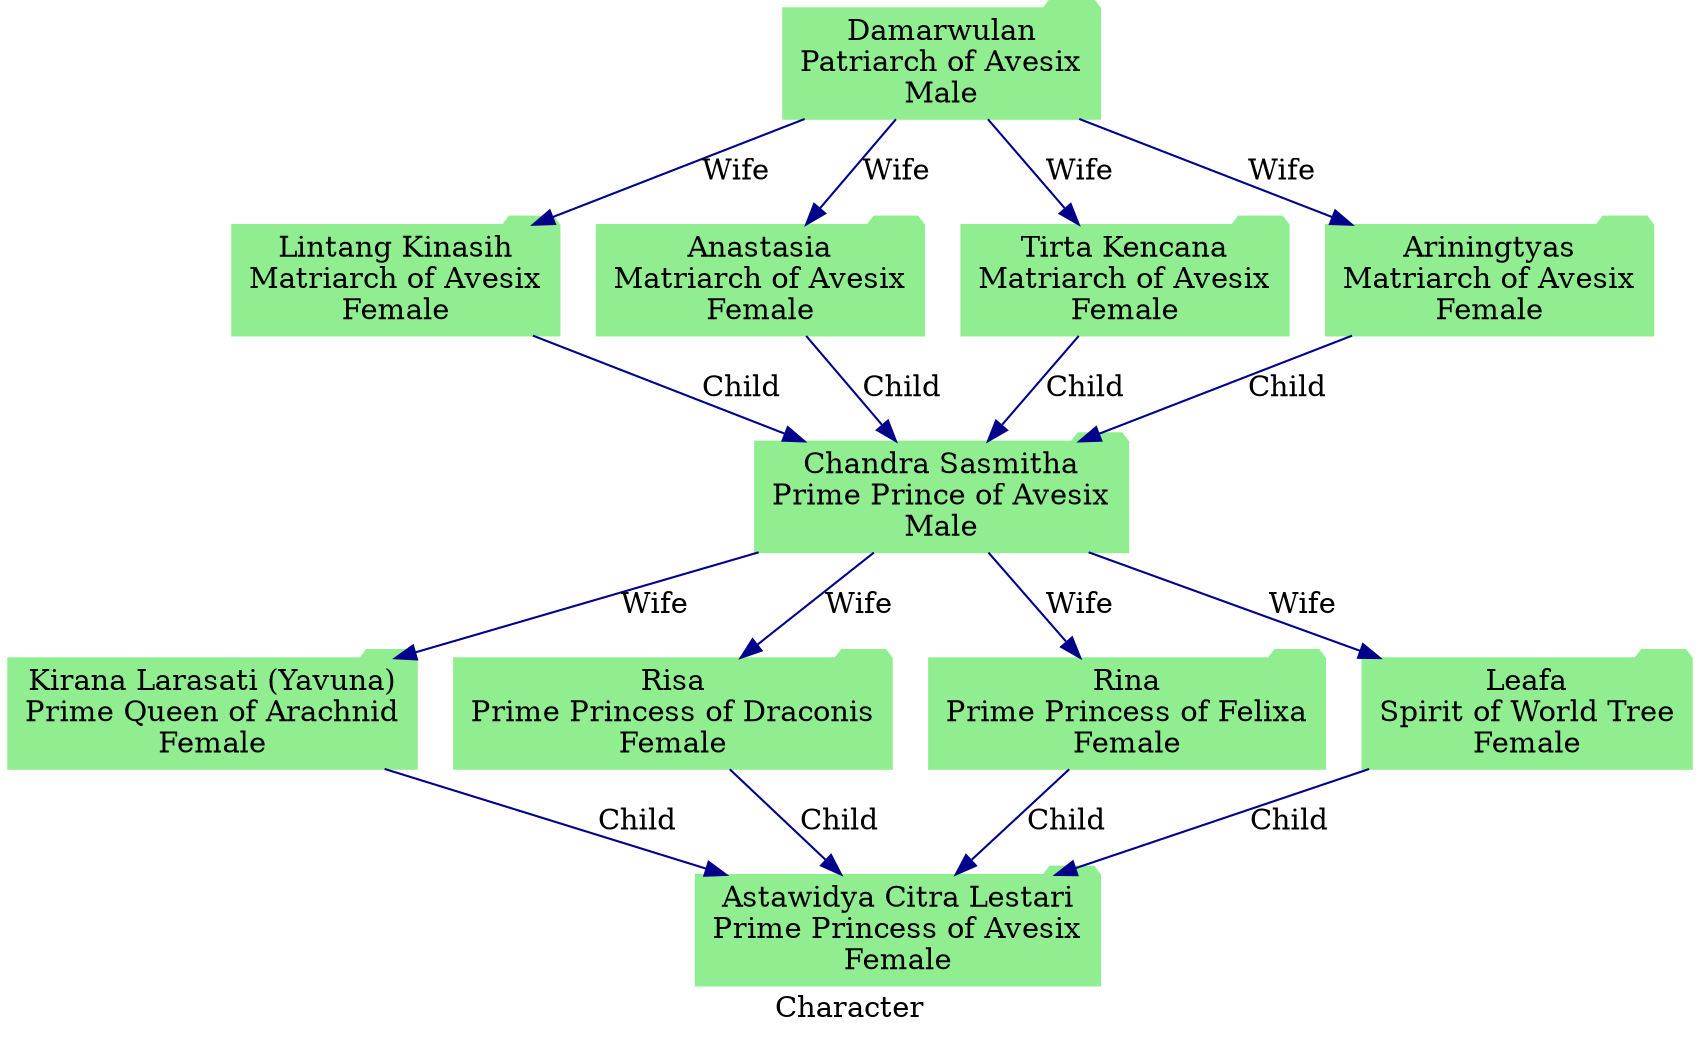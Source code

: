 strict digraph Character {
    label = "Character";
    style = filled;
    color = lightgray;
    node [shape = circle; style = filled; color = lightgreen;];
    
    damarwulan_t [label = "Damarwulan\nPatriarch of Avesix\nMale";comment = "";shape = folder;];
    lintang_kinasih_t [label = "Lintang Kinasih\nMatriarch of Avesix\nFemale";comment = "";shape = folder;];
    anastasia_t [label = "Anastasia\nMatriarch of Avesix\nFemale";comment = "";shape = folder;];
    tirta_kencana_t [label = "Tirta Kencana\nMatriarch of Avesix\nFemale";comment = "";shape = folder;];
    ariningtyas_t [label = "Ariningtyas\nMatriarch of Avesix\nFemale";comment = "";shape = folder;];
    
    chandra_t [label = "Chandra Sasmitha\nPrime Prince of Avesix\nMale";comment = "";shape = folder;];
    
    kirana_t [label = "Kirana Larasati (Yavuna)\nPrime Queen of Arachnid\nFemale";comment = "";shape = folder;];
    risa_t [label = "Risa\nPrime Princess of Draconis\nFemale";comment = "";shape = folder;];
    rina_t [label = "Rina\nPrime Princess of Felixa\nFemale";comment = "";shape = folder;];
    leafa_t [label = "Leafa\nSpirit of World Tree\nFemale";comment = "";shape = folder;];
    
    astacitari_t [label = "Astawidya Citra Lestari\nPrime Princess of Avesix\nFemale";comment = "";shape = folder;];
    
    damarwulan_t -> {lintang_kinasih_t anastasia_t tirta_kencana_t ariningtyas_t} [label = "Wife"; color = darkblue; comment = "";];
    {lintang_kinasih_t anastasia_t tirta_kencana_t ariningtyas_t} -> chandra_t [label = "Child"; color = darkblue; comment = "";];
    chandra_t -> {kirana_t risa_t rina_t leafa_t} [label = "Wife"; color = darkblue; comment = "";];
    {kirana_t risa_t rina_t leafa_t} -> astacitari_t [label = "Child"; color = darkblue; comment = "";];
}